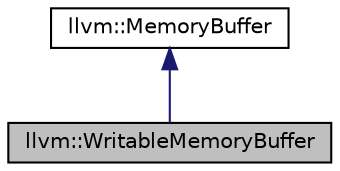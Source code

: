 digraph "llvm::WritableMemoryBuffer"
{
 // LATEX_PDF_SIZE
  bgcolor="transparent";
  edge [fontname="Helvetica",fontsize="10",labelfontname="Helvetica",labelfontsize="10"];
  node [fontname="Helvetica",fontsize="10",shape="box"];
  Node1 [label="llvm::WritableMemoryBuffer",height=0.2,width=0.4,color="black", fillcolor="grey75", style="filled", fontcolor="black",tooltip="This class is an extension of MemoryBuffer, which allows copy-on-write access to the underlying conte..."];
  Node2 -> Node1 [dir="back",color="midnightblue",fontsize="10",style="solid",fontname="Helvetica"];
  Node2 [label="llvm::MemoryBuffer",height=0.2,width=0.4,color="black",URL="$classllvm_1_1MemoryBuffer.html",tooltip="This interface provides simple read-only access to a block of memory, and provides simple methods for..."];
}
